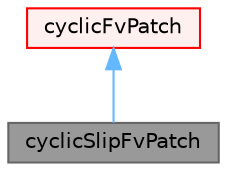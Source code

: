digraph "cyclicSlipFvPatch"
{
 // LATEX_PDF_SIZE
  bgcolor="transparent";
  edge [fontname=Helvetica,fontsize=10,labelfontname=Helvetica,labelfontsize=10];
  node [fontname=Helvetica,fontsize=10,shape=box,height=0.2,width=0.4];
  Node1 [id="Node000001",label="cyclicSlipFvPatch",height=0.2,width=0.4,color="gray40", fillcolor="grey60", style="filled", fontcolor="black",tooltip="Cyclic-plane patch."];
  Node2 -> Node1 [id="edge1_Node000001_Node000002",dir="back",color="steelblue1",style="solid",tooltip=" "];
  Node2 [id="Node000002",label="cyclicFvPatch",height=0.2,width=0.4,color="red", fillcolor="#FFF0F0", style="filled",URL="$classFoam_1_1cyclicFvPatch.html",tooltip="Cyclic-plane patch."];
}
